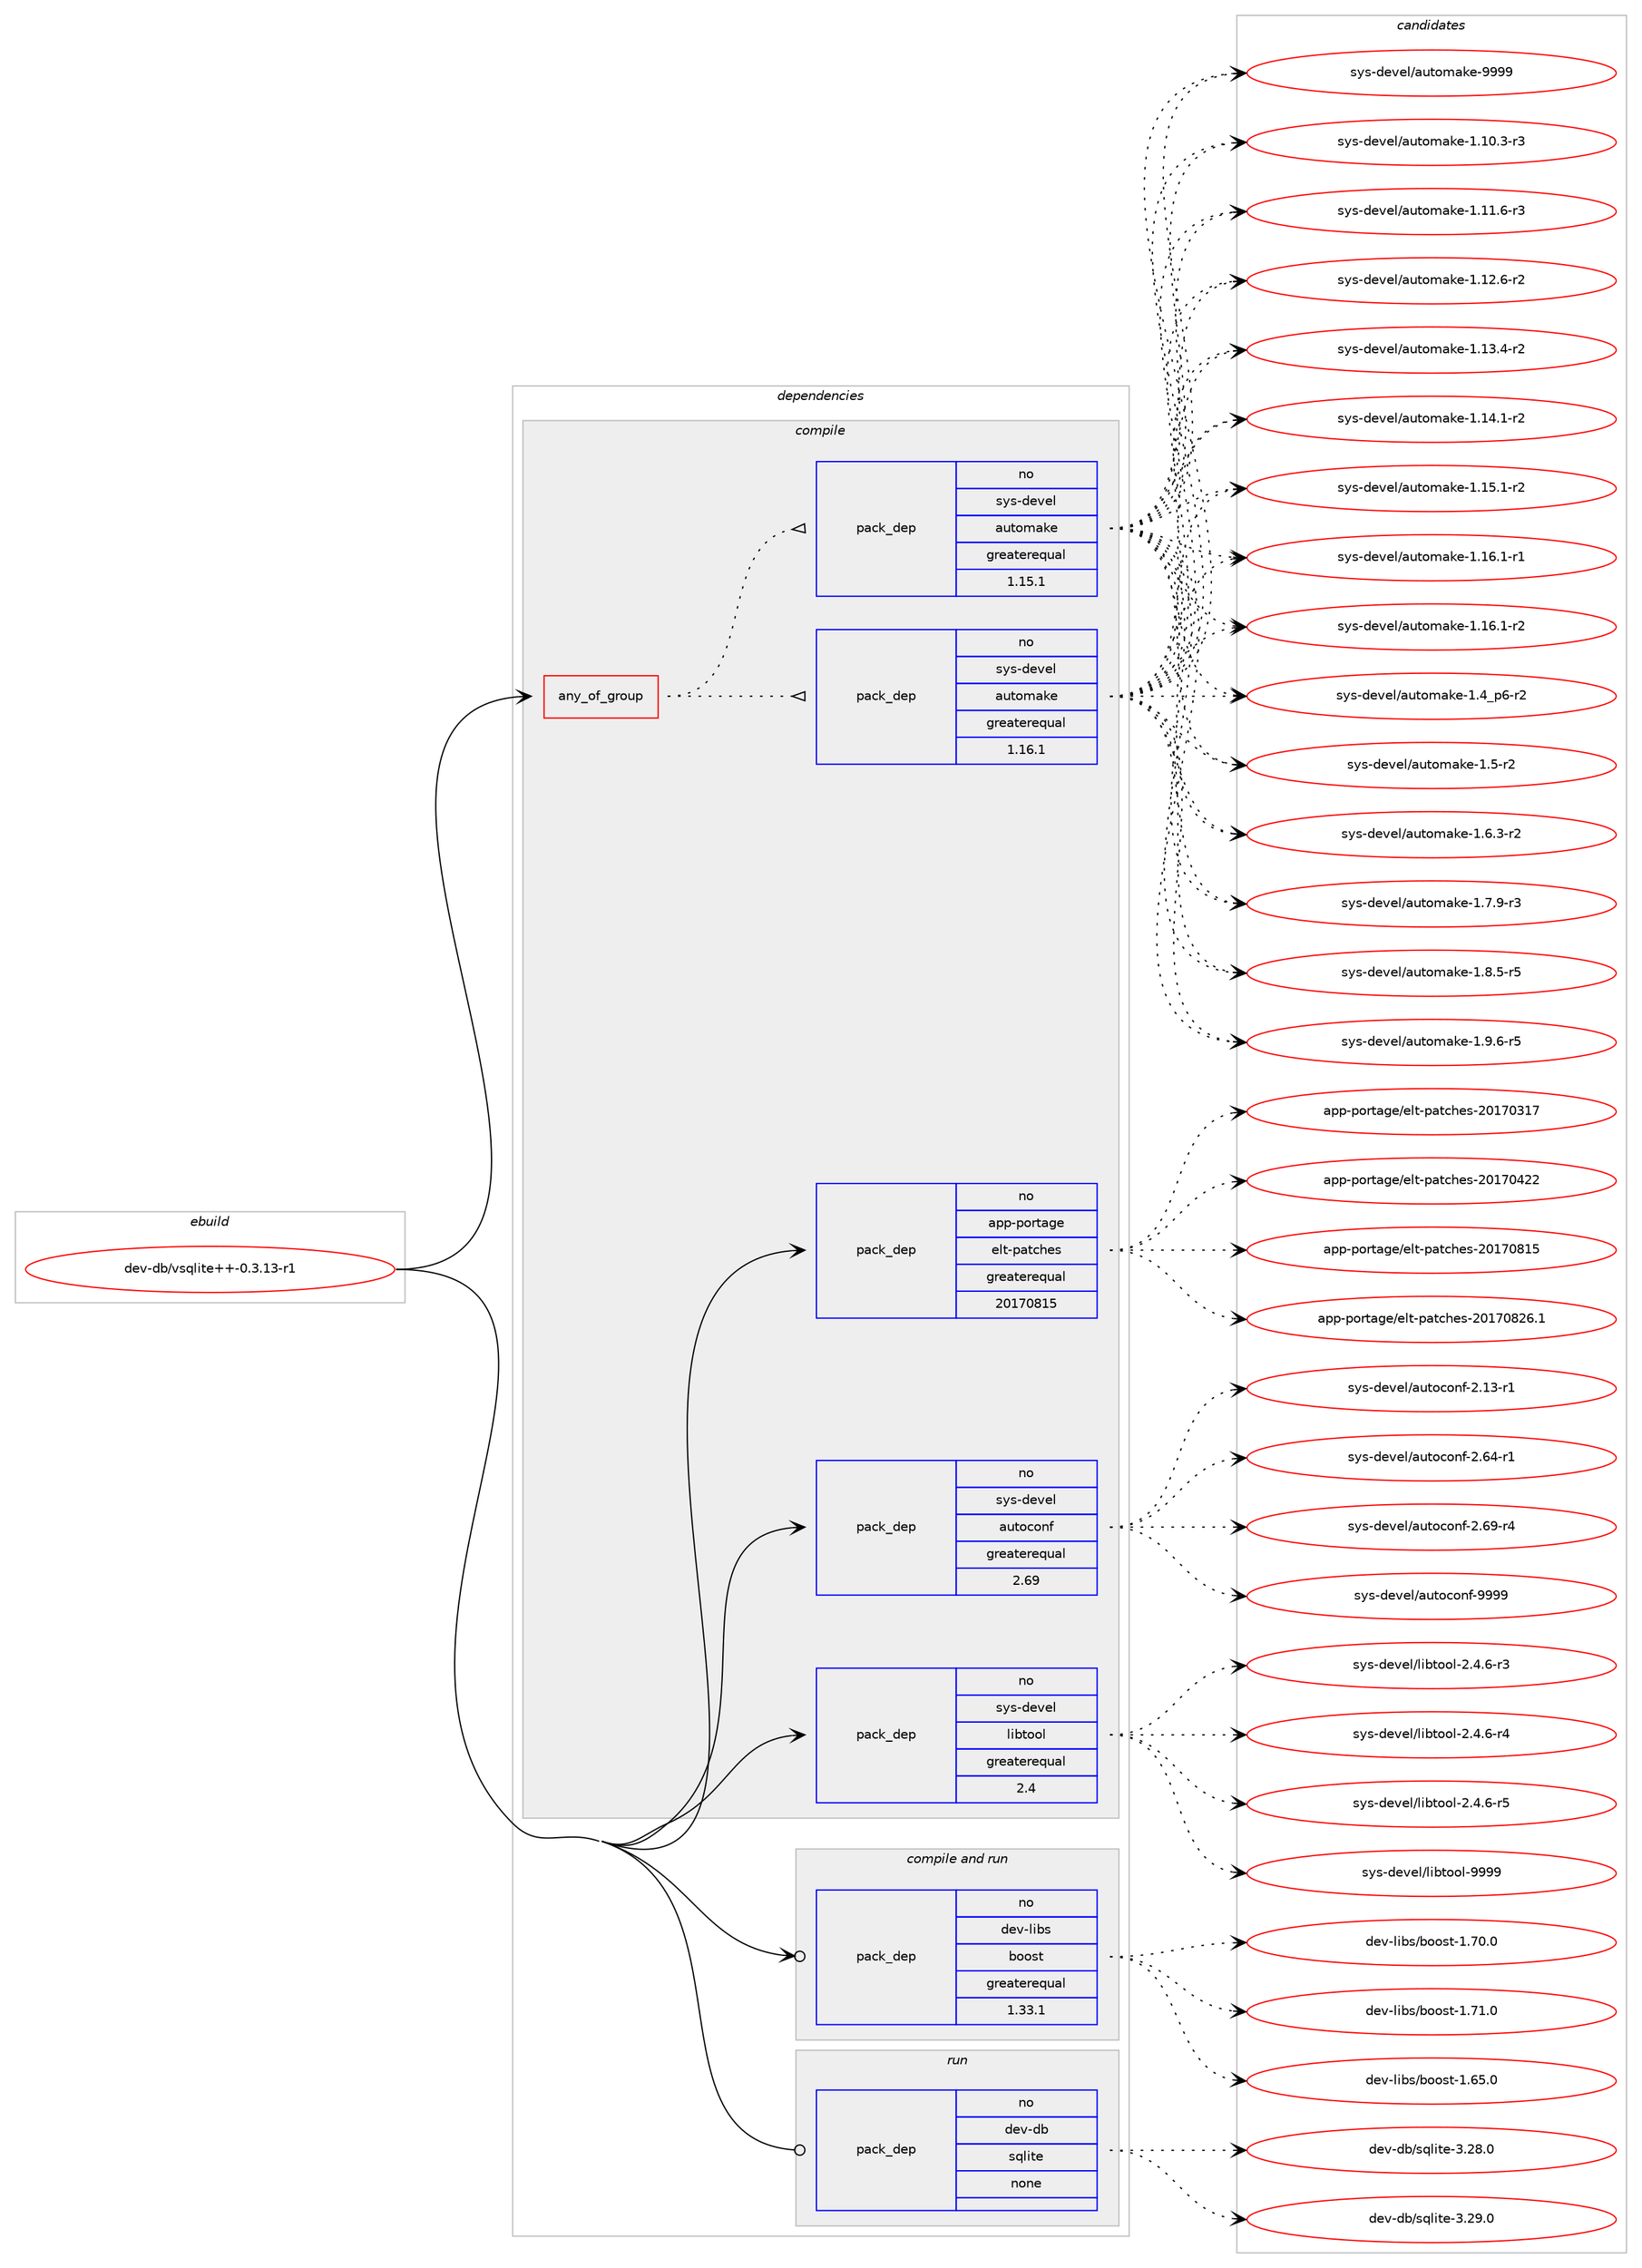 digraph prolog {

# *************
# Graph options
# *************

newrank=true;
concentrate=true;
compound=true;
graph [rankdir=LR,fontname=Helvetica,fontsize=10,ranksep=1.5];#, ranksep=2.5, nodesep=0.2];
edge  [arrowhead=vee];
node  [fontname=Helvetica,fontsize=10];

# **********
# The ebuild
# **********

subgraph cluster_leftcol {
color=gray;
rank=same;
label=<<i>ebuild</i>>;
id [label="dev-db/vsqlite++-0.3.13-r1", color=red, width=4, href="../dev-db/vsqlite++-0.3.13-r1.svg"];
}

# ****************
# The dependencies
# ****************

subgraph cluster_midcol {
color=gray;
label=<<i>dependencies</i>>;
subgraph cluster_compile {
fillcolor="#eeeeee";
style=filled;
label=<<i>compile</i>>;
subgraph any9406 {
dependency523697 [label=<<TABLE BORDER="0" CELLBORDER="1" CELLSPACING="0" CELLPADDING="4"><TR><TD CELLPADDING="10">any_of_group</TD></TR></TABLE>>, shape=none, color=red];subgraph pack389621 {
dependency523698 [label=<<TABLE BORDER="0" CELLBORDER="1" CELLSPACING="0" CELLPADDING="4" WIDTH="220"><TR><TD ROWSPAN="6" CELLPADDING="30">pack_dep</TD></TR><TR><TD WIDTH="110">no</TD></TR><TR><TD>sys-devel</TD></TR><TR><TD>automake</TD></TR><TR><TD>greaterequal</TD></TR><TR><TD>1.16.1</TD></TR></TABLE>>, shape=none, color=blue];
}
dependency523697:e -> dependency523698:w [weight=20,style="dotted",arrowhead="oinv"];
subgraph pack389622 {
dependency523699 [label=<<TABLE BORDER="0" CELLBORDER="1" CELLSPACING="0" CELLPADDING="4" WIDTH="220"><TR><TD ROWSPAN="6" CELLPADDING="30">pack_dep</TD></TR><TR><TD WIDTH="110">no</TD></TR><TR><TD>sys-devel</TD></TR><TR><TD>automake</TD></TR><TR><TD>greaterequal</TD></TR><TR><TD>1.15.1</TD></TR></TABLE>>, shape=none, color=blue];
}
dependency523697:e -> dependency523699:w [weight=20,style="dotted",arrowhead="oinv"];
}
id:e -> dependency523697:w [weight=20,style="solid",arrowhead="vee"];
subgraph pack389623 {
dependency523700 [label=<<TABLE BORDER="0" CELLBORDER="1" CELLSPACING="0" CELLPADDING="4" WIDTH="220"><TR><TD ROWSPAN="6" CELLPADDING="30">pack_dep</TD></TR><TR><TD WIDTH="110">no</TD></TR><TR><TD>app-portage</TD></TR><TR><TD>elt-patches</TD></TR><TR><TD>greaterequal</TD></TR><TR><TD>20170815</TD></TR></TABLE>>, shape=none, color=blue];
}
id:e -> dependency523700:w [weight=20,style="solid",arrowhead="vee"];
subgraph pack389624 {
dependency523701 [label=<<TABLE BORDER="0" CELLBORDER="1" CELLSPACING="0" CELLPADDING="4" WIDTH="220"><TR><TD ROWSPAN="6" CELLPADDING="30">pack_dep</TD></TR><TR><TD WIDTH="110">no</TD></TR><TR><TD>sys-devel</TD></TR><TR><TD>autoconf</TD></TR><TR><TD>greaterequal</TD></TR><TR><TD>2.69</TD></TR></TABLE>>, shape=none, color=blue];
}
id:e -> dependency523701:w [weight=20,style="solid",arrowhead="vee"];
subgraph pack389625 {
dependency523702 [label=<<TABLE BORDER="0" CELLBORDER="1" CELLSPACING="0" CELLPADDING="4" WIDTH="220"><TR><TD ROWSPAN="6" CELLPADDING="30">pack_dep</TD></TR><TR><TD WIDTH="110">no</TD></TR><TR><TD>sys-devel</TD></TR><TR><TD>libtool</TD></TR><TR><TD>greaterequal</TD></TR><TR><TD>2.4</TD></TR></TABLE>>, shape=none, color=blue];
}
id:e -> dependency523702:w [weight=20,style="solid",arrowhead="vee"];
}
subgraph cluster_compileandrun {
fillcolor="#eeeeee";
style=filled;
label=<<i>compile and run</i>>;
subgraph pack389626 {
dependency523703 [label=<<TABLE BORDER="0" CELLBORDER="1" CELLSPACING="0" CELLPADDING="4" WIDTH="220"><TR><TD ROWSPAN="6" CELLPADDING="30">pack_dep</TD></TR><TR><TD WIDTH="110">no</TD></TR><TR><TD>dev-libs</TD></TR><TR><TD>boost</TD></TR><TR><TD>greaterequal</TD></TR><TR><TD>1.33.1</TD></TR></TABLE>>, shape=none, color=blue];
}
id:e -> dependency523703:w [weight=20,style="solid",arrowhead="odotvee"];
}
subgraph cluster_run {
fillcolor="#eeeeee";
style=filled;
label=<<i>run</i>>;
subgraph pack389627 {
dependency523704 [label=<<TABLE BORDER="0" CELLBORDER="1" CELLSPACING="0" CELLPADDING="4" WIDTH="220"><TR><TD ROWSPAN="6" CELLPADDING="30">pack_dep</TD></TR><TR><TD WIDTH="110">no</TD></TR><TR><TD>dev-db</TD></TR><TR><TD>sqlite</TD></TR><TR><TD>none</TD></TR><TR><TD></TD></TR></TABLE>>, shape=none, color=blue];
}
id:e -> dependency523704:w [weight=20,style="solid",arrowhead="odot"];
}
}

# **************
# The candidates
# **************

subgraph cluster_choices {
rank=same;
color=gray;
label=<<i>candidates</i>>;

subgraph choice389621 {
color=black;
nodesep=1;
choice11512111545100101118101108479711711611110997107101454946494846514511451 [label="sys-devel/automake-1.10.3-r3", color=red, width=4,href="../sys-devel/automake-1.10.3-r3.svg"];
choice11512111545100101118101108479711711611110997107101454946494946544511451 [label="sys-devel/automake-1.11.6-r3", color=red, width=4,href="../sys-devel/automake-1.11.6-r3.svg"];
choice11512111545100101118101108479711711611110997107101454946495046544511450 [label="sys-devel/automake-1.12.6-r2", color=red, width=4,href="../sys-devel/automake-1.12.6-r2.svg"];
choice11512111545100101118101108479711711611110997107101454946495146524511450 [label="sys-devel/automake-1.13.4-r2", color=red, width=4,href="../sys-devel/automake-1.13.4-r2.svg"];
choice11512111545100101118101108479711711611110997107101454946495246494511450 [label="sys-devel/automake-1.14.1-r2", color=red, width=4,href="../sys-devel/automake-1.14.1-r2.svg"];
choice11512111545100101118101108479711711611110997107101454946495346494511450 [label="sys-devel/automake-1.15.1-r2", color=red, width=4,href="../sys-devel/automake-1.15.1-r2.svg"];
choice11512111545100101118101108479711711611110997107101454946495446494511449 [label="sys-devel/automake-1.16.1-r1", color=red, width=4,href="../sys-devel/automake-1.16.1-r1.svg"];
choice11512111545100101118101108479711711611110997107101454946495446494511450 [label="sys-devel/automake-1.16.1-r2", color=red, width=4,href="../sys-devel/automake-1.16.1-r2.svg"];
choice115121115451001011181011084797117116111109971071014549465295112544511450 [label="sys-devel/automake-1.4_p6-r2", color=red, width=4,href="../sys-devel/automake-1.4_p6-r2.svg"];
choice11512111545100101118101108479711711611110997107101454946534511450 [label="sys-devel/automake-1.5-r2", color=red, width=4,href="../sys-devel/automake-1.5-r2.svg"];
choice115121115451001011181011084797117116111109971071014549465446514511450 [label="sys-devel/automake-1.6.3-r2", color=red, width=4,href="../sys-devel/automake-1.6.3-r2.svg"];
choice115121115451001011181011084797117116111109971071014549465546574511451 [label="sys-devel/automake-1.7.9-r3", color=red, width=4,href="../sys-devel/automake-1.7.9-r3.svg"];
choice115121115451001011181011084797117116111109971071014549465646534511453 [label="sys-devel/automake-1.8.5-r5", color=red, width=4,href="../sys-devel/automake-1.8.5-r5.svg"];
choice115121115451001011181011084797117116111109971071014549465746544511453 [label="sys-devel/automake-1.9.6-r5", color=red, width=4,href="../sys-devel/automake-1.9.6-r5.svg"];
choice115121115451001011181011084797117116111109971071014557575757 [label="sys-devel/automake-9999", color=red, width=4,href="../sys-devel/automake-9999.svg"];
dependency523698:e -> choice11512111545100101118101108479711711611110997107101454946494846514511451:w [style=dotted,weight="100"];
dependency523698:e -> choice11512111545100101118101108479711711611110997107101454946494946544511451:w [style=dotted,weight="100"];
dependency523698:e -> choice11512111545100101118101108479711711611110997107101454946495046544511450:w [style=dotted,weight="100"];
dependency523698:e -> choice11512111545100101118101108479711711611110997107101454946495146524511450:w [style=dotted,weight="100"];
dependency523698:e -> choice11512111545100101118101108479711711611110997107101454946495246494511450:w [style=dotted,weight="100"];
dependency523698:e -> choice11512111545100101118101108479711711611110997107101454946495346494511450:w [style=dotted,weight="100"];
dependency523698:e -> choice11512111545100101118101108479711711611110997107101454946495446494511449:w [style=dotted,weight="100"];
dependency523698:e -> choice11512111545100101118101108479711711611110997107101454946495446494511450:w [style=dotted,weight="100"];
dependency523698:e -> choice115121115451001011181011084797117116111109971071014549465295112544511450:w [style=dotted,weight="100"];
dependency523698:e -> choice11512111545100101118101108479711711611110997107101454946534511450:w [style=dotted,weight="100"];
dependency523698:e -> choice115121115451001011181011084797117116111109971071014549465446514511450:w [style=dotted,weight="100"];
dependency523698:e -> choice115121115451001011181011084797117116111109971071014549465546574511451:w [style=dotted,weight="100"];
dependency523698:e -> choice115121115451001011181011084797117116111109971071014549465646534511453:w [style=dotted,weight="100"];
dependency523698:e -> choice115121115451001011181011084797117116111109971071014549465746544511453:w [style=dotted,weight="100"];
dependency523698:e -> choice115121115451001011181011084797117116111109971071014557575757:w [style=dotted,weight="100"];
}
subgraph choice389622 {
color=black;
nodesep=1;
choice11512111545100101118101108479711711611110997107101454946494846514511451 [label="sys-devel/automake-1.10.3-r3", color=red, width=4,href="../sys-devel/automake-1.10.3-r3.svg"];
choice11512111545100101118101108479711711611110997107101454946494946544511451 [label="sys-devel/automake-1.11.6-r3", color=red, width=4,href="../sys-devel/automake-1.11.6-r3.svg"];
choice11512111545100101118101108479711711611110997107101454946495046544511450 [label="sys-devel/automake-1.12.6-r2", color=red, width=4,href="../sys-devel/automake-1.12.6-r2.svg"];
choice11512111545100101118101108479711711611110997107101454946495146524511450 [label="sys-devel/automake-1.13.4-r2", color=red, width=4,href="../sys-devel/automake-1.13.4-r2.svg"];
choice11512111545100101118101108479711711611110997107101454946495246494511450 [label="sys-devel/automake-1.14.1-r2", color=red, width=4,href="../sys-devel/automake-1.14.1-r2.svg"];
choice11512111545100101118101108479711711611110997107101454946495346494511450 [label="sys-devel/automake-1.15.1-r2", color=red, width=4,href="../sys-devel/automake-1.15.1-r2.svg"];
choice11512111545100101118101108479711711611110997107101454946495446494511449 [label="sys-devel/automake-1.16.1-r1", color=red, width=4,href="../sys-devel/automake-1.16.1-r1.svg"];
choice11512111545100101118101108479711711611110997107101454946495446494511450 [label="sys-devel/automake-1.16.1-r2", color=red, width=4,href="../sys-devel/automake-1.16.1-r2.svg"];
choice115121115451001011181011084797117116111109971071014549465295112544511450 [label="sys-devel/automake-1.4_p6-r2", color=red, width=4,href="../sys-devel/automake-1.4_p6-r2.svg"];
choice11512111545100101118101108479711711611110997107101454946534511450 [label="sys-devel/automake-1.5-r2", color=red, width=4,href="../sys-devel/automake-1.5-r2.svg"];
choice115121115451001011181011084797117116111109971071014549465446514511450 [label="sys-devel/automake-1.6.3-r2", color=red, width=4,href="../sys-devel/automake-1.6.3-r2.svg"];
choice115121115451001011181011084797117116111109971071014549465546574511451 [label="sys-devel/automake-1.7.9-r3", color=red, width=4,href="../sys-devel/automake-1.7.9-r3.svg"];
choice115121115451001011181011084797117116111109971071014549465646534511453 [label="sys-devel/automake-1.8.5-r5", color=red, width=4,href="../sys-devel/automake-1.8.5-r5.svg"];
choice115121115451001011181011084797117116111109971071014549465746544511453 [label="sys-devel/automake-1.9.6-r5", color=red, width=4,href="../sys-devel/automake-1.9.6-r5.svg"];
choice115121115451001011181011084797117116111109971071014557575757 [label="sys-devel/automake-9999", color=red, width=4,href="../sys-devel/automake-9999.svg"];
dependency523699:e -> choice11512111545100101118101108479711711611110997107101454946494846514511451:w [style=dotted,weight="100"];
dependency523699:e -> choice11512111545100101118101108479711711611110997107101454946494946544511451:w [style=dotted,weight="100"];
dependency523699:e -> choice11512111545100101118101108479711711611110997107101454946495046544511450:w [style=dotted,weight="100"];
dependency523699:e -> choice11512111545100101118101108479711711611110997107101454946495146524511450:w [style=dotted,weight="100"];
dependency523699:e -> choice11512111545100101118101108479711711611110997107101454946495246494511450:w [style=dotted,weight="100"];
dependency523699:e -> choice11512111545100101118101108479711711611110997107101454946495346494511450:w [style=dotted,weight="100"];
dependency523699:e -> choice11512111545100101118101108479711711611110997107101454946495446494511449:w [style=dotted,weight="100"];
dependency523699:e -> choice11512111545100101118101108479711711611110997107101454946495446494511450:w [style=dotted,weight="100"];
dependency523699:e -> choice115121115451001011181011084797117116111109971071014549465295112544511450:w [style=dotted,weight="100"];
dependency523699:e -> choice11512111545100101118101108479711711611110997107101454946534511450:w [style=dotted,weight="100"];
dependency523699:e -> choice115121115451001011181011084797117116111109971071014549465446514511450:w [style=dotted,weight="100"];
dependency523699:e -> choice115121115451001011181011084797117116111109971071014549465546574511451:w [style=dotted,weight="100"];
dependency523699:e -> choice115121115451001011181011084797117116111109971071014549465646534511453:w [style=dotted,weight="100"];
dependency523699:e -> choice115121115451001011181011084797117116111109971071014549465746544511453:w [style=dotted,weight="100"];
dependency523699:e -> choice115121115451001011181011084797117116111109971071014557575757:w [style=dotted,weight="100"];
}
subgraph choice389623 {
color=black;
nodesep=1;
choice97112112451121111141169710310147101108116451129711699104101115455048495548514955 [label="app-portage/elt-patches-20170317", color=red, width=4,href="../app-portage/elt-patches-20170317.svg"];
choice97112112451121111141169710310147101108116451129711699104101115455048495548525050 [label="app-portage/elt-patches-20170422", color=red, width=4,href="../app-portage/elt-patches-20170422.svg"];
choice97112112451121111141169710310147101108116451129711699104101115455048495548564953 [label="app-portage/elt-patches-20170815", color=red, width=4,href="../app-portage/elt-patches-20170815.svg"];
choice971121124511211111411697103101471011081164511297116991041011154550484955485650544649 [label="app-portage/elt-patches-20170826.1", color=red, width=4,href="../app-portage/elt-patches-20170826.1.svg"];
dependency523700:e -> choice97112112451121111141169710310147101108116451129711699104101115455048495548514955:w [style=dotted,weight="100"];
dependency523700:e -> choice97112112451121111141169710310147101108116451129711699104101115455048495548525050:w [style=dotted,weight="100"];
dependency523700:e -> choice97112112451121111141169710310147101108116451129711699104101115455048495548564953:w [style=dotted,weight="100"];
dependency523700:e -> choice971121124511211111411697103101471011081164511297116991041011154550484955485650544649:w [style=dotted,weight="100"];
}
subgraph choice389624 {
color=black;
nodesep=1;
choice1151211154510010111810110847971171161119911111010245504649514511449 [label="sys-devel/autoconf-2.13-r1", color=red, width=4,href="../sys-devel/autoconf-2.13-r1.svg"];
choice1151211154510010111810110847971171161119911111010245504654524511449 [label="sys-devel/autoconf-2.64-r1", color=red, width=4,href="../sys-devel/autoconf-2.64-r1.svg"];
choice1151211154510010111810110847971171161119911111010245504654574511452 [label="sys-devel/autoconf-2.69-r4", color=red, width=4,href="../sys-devel/autoconf-2.69-r4.svg"];
choice115121115451001011181011084797117116111991111101024557575757 [label="sys-devel/autoconf-9999", color=red, width=4,href="../sys-devel/autoconf-9999.svg"];
dependency523701:e -> choice1151211154510010111810110847971171161119911111010245504649514511449:w [style=dotted,weight="100"];
dependency523701:e -> choice1151211154510010111810110847971171161119911111010245504654524511449:w [style=dotted,weight="100"];
dependency523701:e -> choice1151211154510010111810110847971171161119911111010245504654574511452:w [style=dotted,weight="100"];
dependency523701:e -> choice115121115451001011181011084797117116111991111101024557575757:w [style=dotted,weight="100"];
}
subgraph choice389625 {
color=black;
nodesep=1;
choice1151211154510010111810110847108105981161111111084550465246544511451 [label="sys-devel/libtool-2.4.6-r3", color=red, width=4,href="../sys-devel/libtool-2.4.6-r3.svg"];
choice1151211154510010111810110847108105981161111111084550465246544511452 [label="sys-devel/libtool-2.4.6-r4", color=red, width=4,href="../sys-devel/libtool-2.4.6-r4.svg"];
choice1151211154510010111810110847108105981161111111084550465246544511453 [label="sys-devel/libtool-2.4.6-r5", color=red, width=4,href="../sys-devel/libtool-2.4.6-r5.svg"];
choice1151211154510010111810110847108105981161111111084557575757 [label="sys-devel/libtool-9999", color=red, width=4,href="../sys-devel/libtool-9999.svg"];
dependency523702:e -> choice1151211154510010111810110847108105981161111111084550465246544511451:w [style=dotted,weight="100"];
dependency523702:e -> choice1151211154510010111810110847108105981161111111084550465246544511452:w [style=dotted,weight="100"];
dependency523702:e -> choice1151211154510010111810110847108105981161111111084550465246544511453:w [style=dotted,weight="100"];
dependency523702:e -> choice1151211154510010111810110847108105981161111111084557575757:w [style=dotted,weight="100"];
}
subgraph choice389626 {
color=black;
nodesep=1;
choice1001011184510810598115479811111111511645494654534648 [label="dev-libs/boost-1.65.0", color=red, width=4,href="../dev-libs/boost-1.65.0.svg"];
choice1001011184510810598115479811111111511645494655484648 [label="dev-libs/boost-1.70.0", color=red, width=4,href="../dev-libs/boost-1.70.0.svg"];
choice1001011184510810598115479811111111511645494655494648 [label="dev-libs/boost-1.71.0", color=red, width=4,href="../dev-libs/boost-1.71.0.svg"];
dependency523703:e -> choice1001011184510810598115479811111111511645494654534648:w [style=dotted,weight="100"];
dependency523703:e -> choice1001011184510810598115479811111111511645494655484648:w [style=dotted,weight="100"];
dependency523703:e -> choice1001011184510810598115479811111111511645494655494648:w [style=dotted,weight="100"];
}
subgraph choice389627 {
color=black;
nodesep=1;
choice10010111845100984711511310810511610145514650564648 [label="dev-db/sqlite-3.28.0", color=red, width=4,href="../dev-db/sqlite-3.28.0.svg"];
choice10010111845100984711511310810511610145514650574648 [label="dev-db/sqlite-3.29.0", color=red, width=4,href="../dev-db/sqlite-3.29.0.svg"];
dependency523704:e -> choice10010111845100984711511310810511610145514650564648:w [style=dotted,weight="100"];
dependency523704:e -> choice10010111845100984711511310810511610145514650574648:w [style=dotted,weight="100"];
}
}

}
